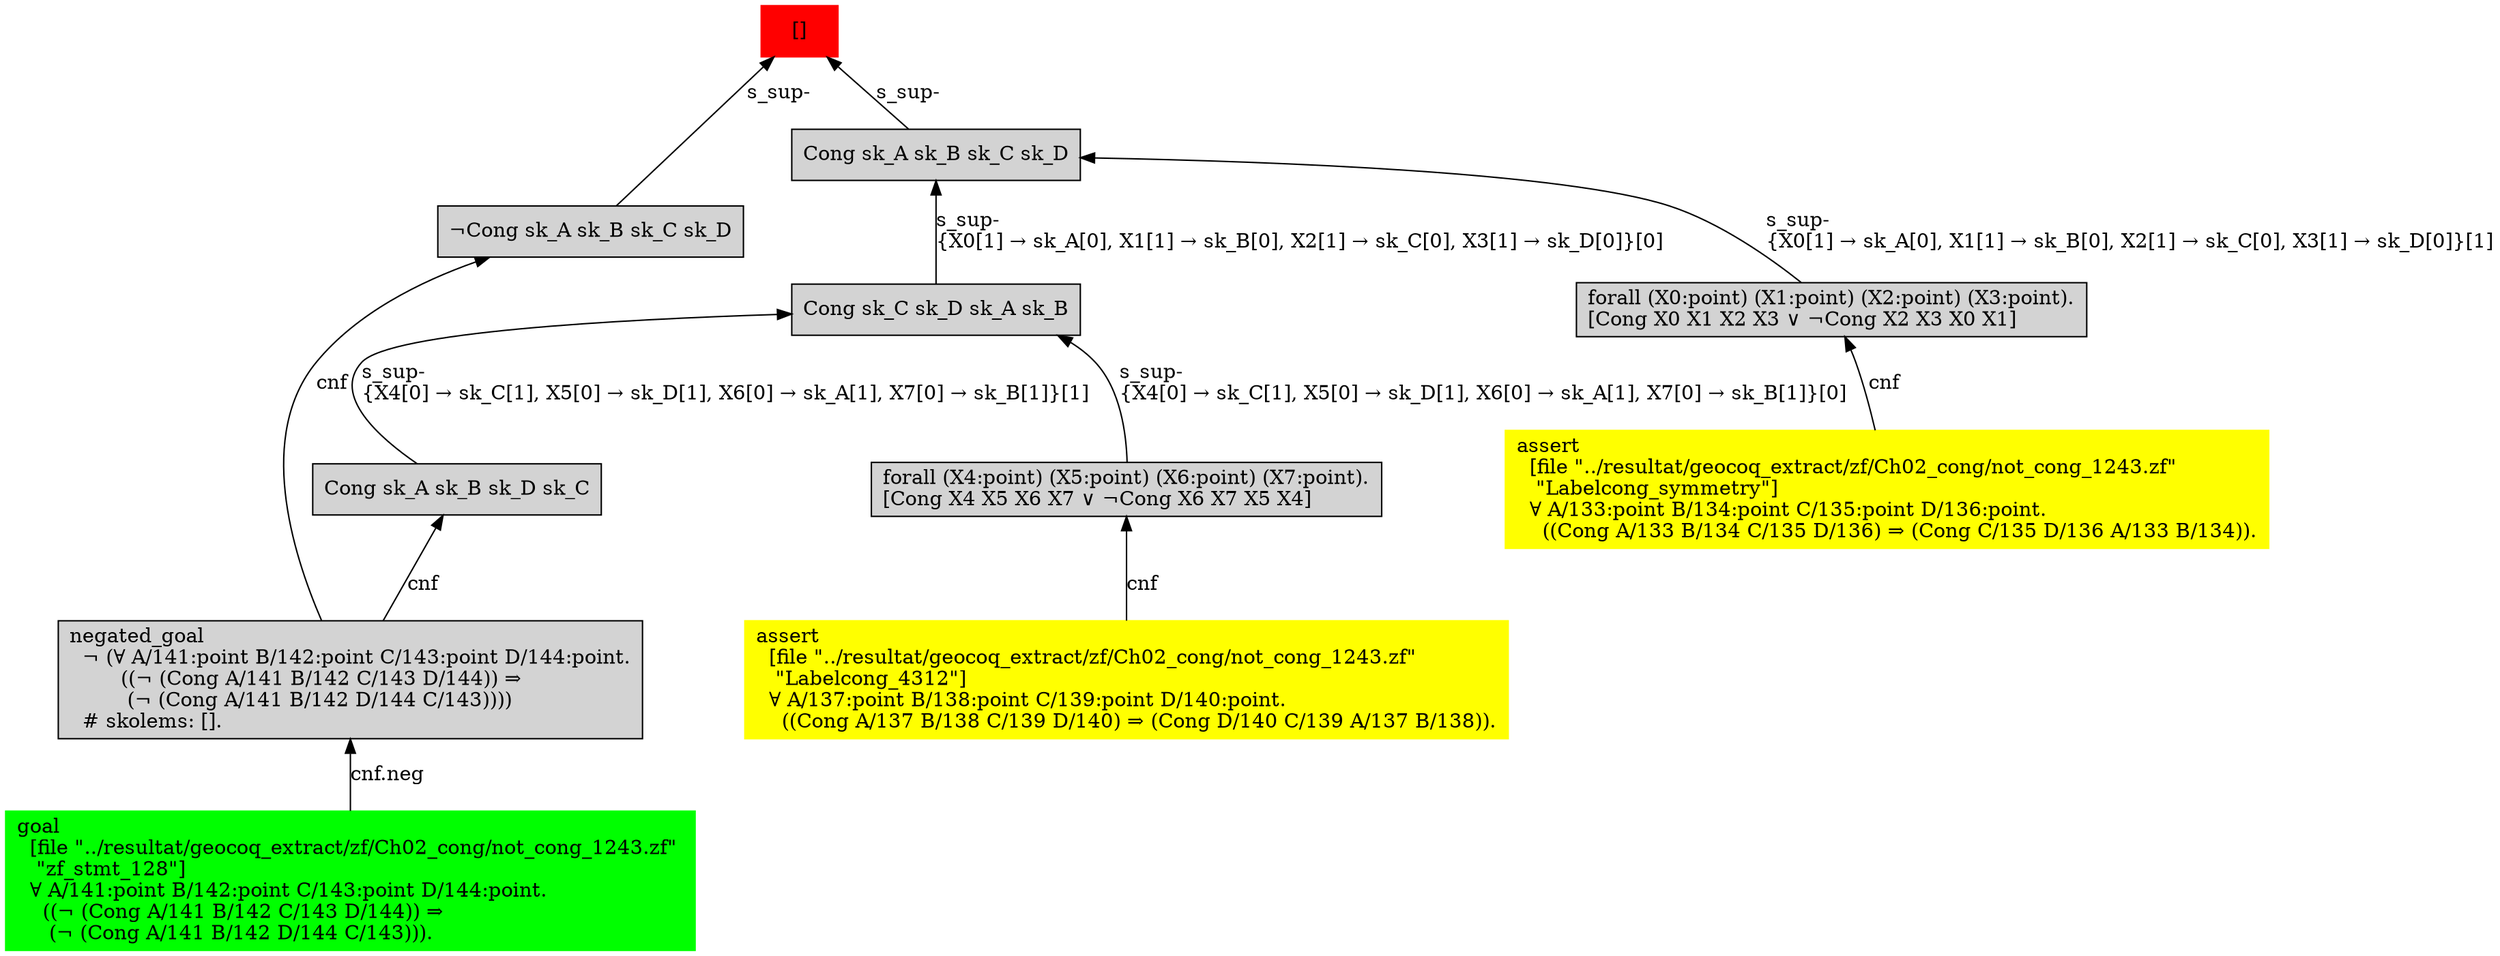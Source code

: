 digraph "unsat_graph" {
  vertex_0 [color=red, label="[]", shape=box, style=filled];
  vertex_0 -> vertex_1 [label="s_sup-\l", dir="back"];
  vertex_1 [shape=box, label="¬Cong sk_A sk_B sk_C sk_D\l", style=filled];
  vertex_1 -> vertex_2 [label="cnf", dir="back"];
  vertex_2 [shape=box, label="negated_goal\l  ¬ (∀ A/141:point B/142:point C/143:point D/144:point.\l        ((¬ (Cong A/141 B/142 C/143 D/144)) ⇒\l         (¬ (Cong A/141 B/142 D/144 C/143))))\l  # skolems: [].\l", style=filled];
  vertex_2 -> vertex_3 [label="cnf.neg", dir="back"];
  vertex_3 [color=green, shape=box, label="goal\l  [file \"../resultat/geocoq_extract/zf/Ch02_cong/not_cong_1243.zf\" \l   \"zf_stmt_128\"]\l  ∀ A/141:point B/142:point C/143:point D/144:point.\l    ((¬ (Cong A/141 B/142 C/143 D/144)) ⇒\l     (¬ (Cong A/141 B/142 D/144 C/143))).\l", style=filled];
  vertex_0 -> vertex_4 [label="s_sup-\l", dir="back"];
  vertex_4 [shape=box, label="Cong sk_A sk_B sk_C sk_D\l", style=filled];
  vertex_4 -> vertex_5 [label="s_sup-\l\{X0[1] → sk_A[0], X1[1] → sk_B[0], X2[1] → sk_C[0], X3[1] → sk_D[0]\}[1]\l", dir="back"];
  vertex_5 [shape=box, label="forall (X0:point) (X1:point) (X2:point) (X3:point).\l[Cong X0 X1 X2 X3 ∨ ¬Cong X2 X3 X0 X1]\l", style=filled];
  vertex_5 -> vertex_6 [label="cnf", dir="back"];
  vertex_6 [color=yellow, shape=box, label="assert\l  [file \"../resultat/geocoq_extract/zf/Ch02_cong/not_cong_1243.zf\" \l   \"Labelcong_symmetry\"]\l  ∀ A/133:point B/134:point C/135:point D/136:point.\l    ((Cong A/133 B/134 C/135 D/136) ⇒ (Cong C/135 D/136 A/133 B/134)).\l", style=filled];
  vertex_4 -> vertex_7 [label="s_sup-\l\{X0[1] → sk_A[0], X1[1] → sk_B[0], X2[1] → sk_C[0], X3[1] → sk_D[0]\}[0]\l", dir="back"];
  vertex_7 [shape=box, label="Cong sk_C sk_D sk_A sk_B\l", style=filled];
  vertex_7 -> vertex_8 [label="s_sup-\l\{X4[0] → sk_C[1], X5[0] → sk_D[1], X6[0] → sk_A[1], X7[0] → sk_B[1]\}[0]\l", dir="back"];
  vertex_8 [shape=box, label="forall (X4:point) (X5:point) (X6:point) (X7:point).\l[Cong X4 X5 X6 X7 ∨ ¬Cong X6 X7 X5 X4]\l", style=filled];
  vertex_8 -> vertex_9 [label="cnf", dir="back"];
  vertex_9 [color=yellow, shape=box, label="assert\l  [file \"../resultat/geocoq_extract/zf/Ch02_cong/not_cong_1243.zf\" \l   \"Labelcong_4312\"]\l  ∀ A/137:point B/138:point C/139:point D/140:point.\l    ((Cong A/137 B/138 C/139 D/140) ⇒ (Cong D/140 C/139 A/137 B/138)).\l", style=filled];
  vertex_7 -> vertex_10 [label="s_sup-\l\{X4[0] → sk_C[1], X5[0] → sk_D[1], X6[0] → sk_A[1], X7[0] → sk_B[1]\}[1]\l", dir="back"];
  vertex_10 [shape=box, label="Cong sk_A sk_B sk_D sk_C\l", style=filled];
  vertex_10 -> vertex_2 [label="cnf", dir="back"];
  }


